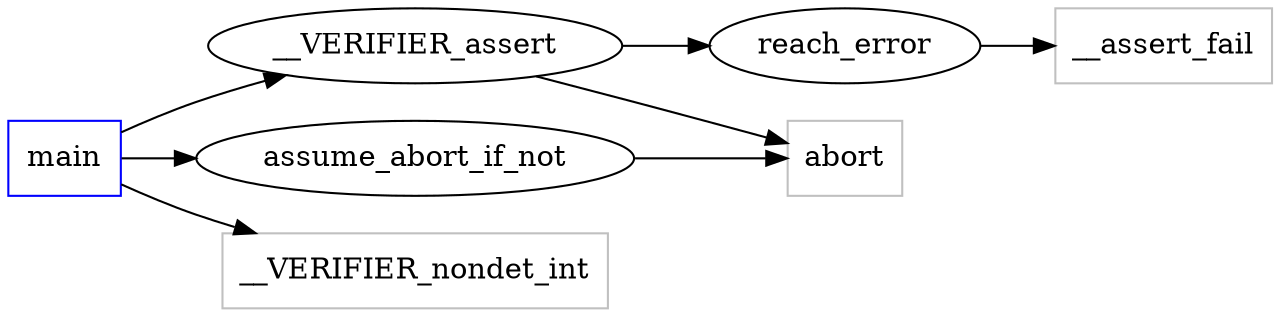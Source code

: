 digraph functioncalls {
rankdir=LR;

main [shape="box", color=blue];
reach_error [label="reach_error", ];
__VERIFIER_assert -> reach_error;
abort [label="abort", shape="box", color=grey];
__VERIFIER_assert -> abort;
assume_abort_if_not -> abort;
__VERIFIER_assert [label="__VERIFIER_assert", ];
main -> __VERIFIER_assert;
__VERIFIER_nondet_int [label="__VERIFIER_nondet_int", shape="box", color=grey];
main -> __VERIFIER_nondet_int;
assume_abort_if_not [label="assume_abort_if_not", ];
main -> assume_abort_if_not;
__assert_fail [label="__assert_fail", shape="box", color=grey];
reach_error -> __assert_fail;
}
